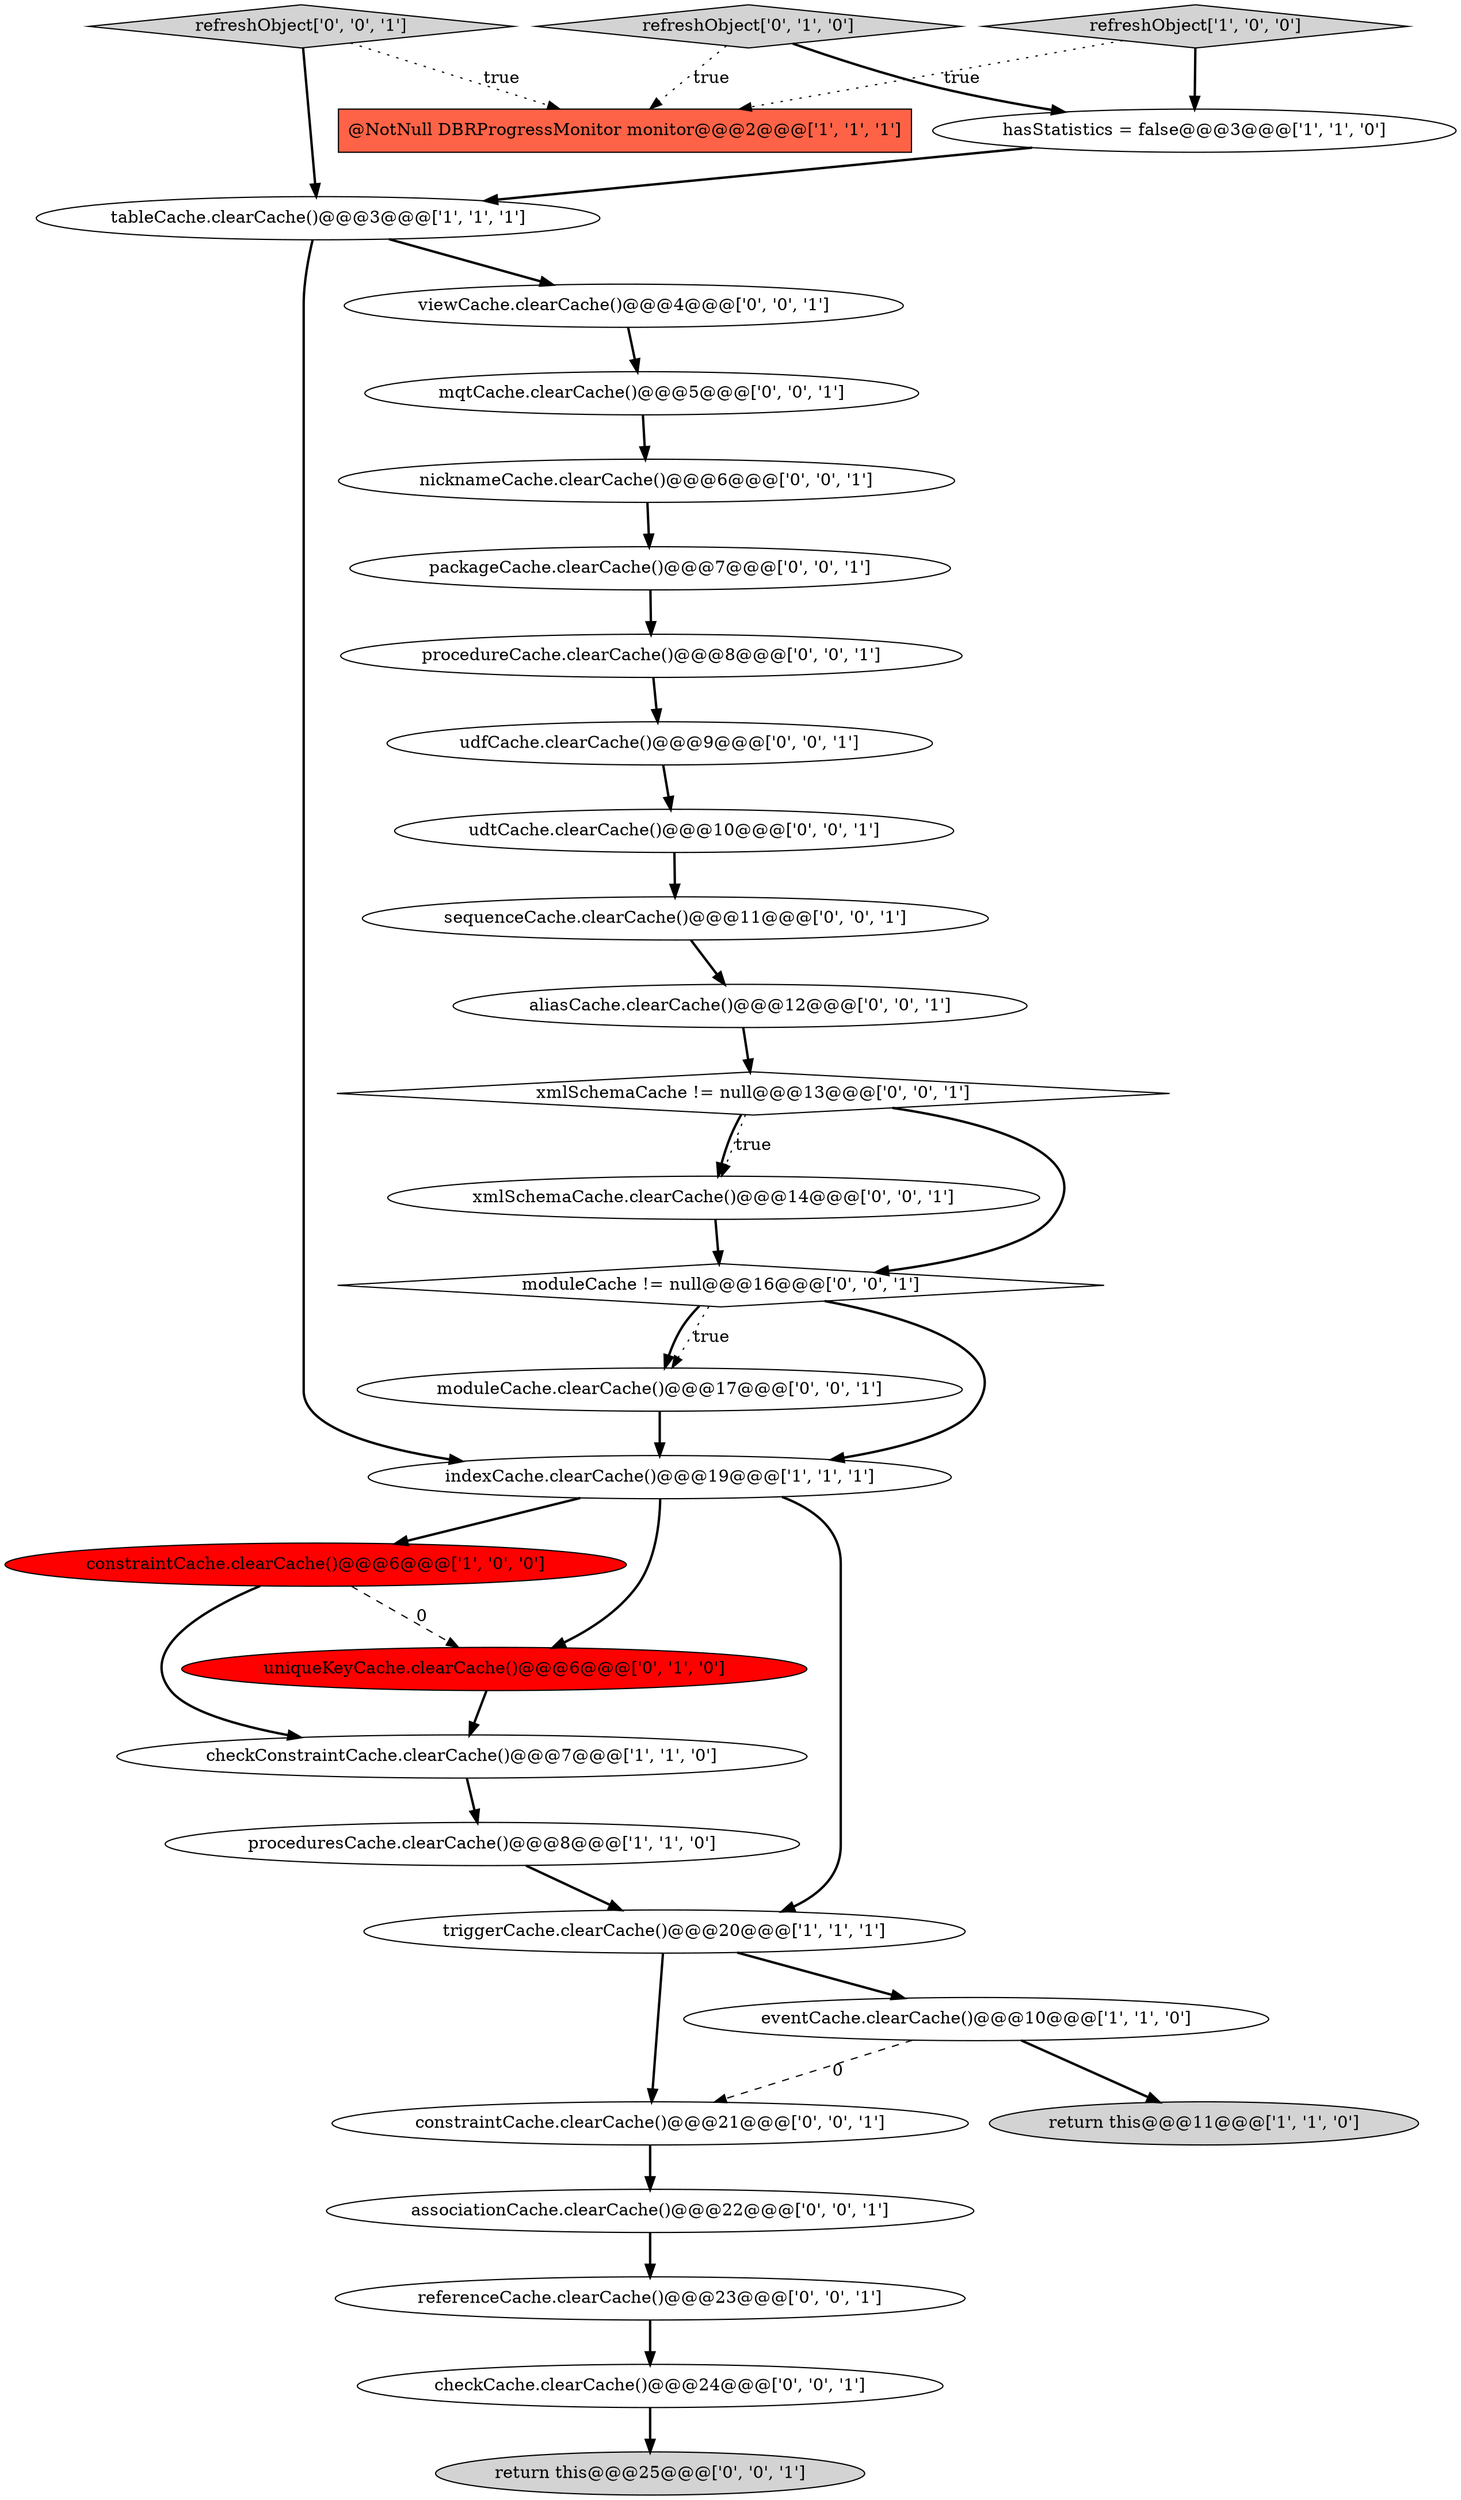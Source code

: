 digraph {
6 [style = filled, label = "proceduresCache.clearCache()@@@8@@@['1', '1', '0']", fillcolor = white, shape = ellipse image = "AAA0AAABBB1BBB"];
10 [style = filled, label = "checkConstraintCache.clearCache()@@@7@@@['1', '1', '0']", fillcolor = white, shape = ellipse image = "AAA0AAABBB1BBB"];
12 [style = filled, label = "uniqueKeyCache.clearCache()@@@6@@@['0', '1', '0']", fillcolor = red, shape = ellipse image = "AAA1AAABBB2BBB"];
18 [style = filled, label = "constraintCache.clearCache()@@@21@@@['0', '0', '1']", fillcolor = white, shape = ellipse image = "AAA0AAABBB3BBB"];
14 [style = filled, label = "associationCache.clearCache()@@@22@@@['0', '0', '1']", fillcolor = white, shape = ellipse image = "AAA0AAABBB3BBB"];
1 [style = filled, label = "tableCache.clearCache()@@@3@@@['1', '1', '1']", fillcolor = white, shape = ellipse image = "AAA0AAABBB1BBB"];
15 [style = filled, label = "aliasCache.clearCache()@@@12@@@['0', '0', '1']", fillcolor = white, shape = ellipse image = "AAA0AAABBB3BBB"];
29 [style = filled, label = "xmlSchemaCache.clearCache()@@@14@@@['0', '0', '1']", fillcolor = white, shape = ellipse image = "AAA0AAABBB3BBB"];
3 [style = filled, label = "indexCache.clearCache()@@@19@@@['1', '1', '1']", fillcolor = white, shape = ellipse image = "AAA0AAABBB1BBB"];
13 [style = filled, label = "xmlSchemaCache != null@@@13@@@['0', '0', '1']", fillcolor = white, shape = diamond image = "AAA0AAABBB3BBB"];
2 [style = filled, label = "eventCache.clearCache()@@@10@@@['1', '1', '0']", fillcolor = white, shape = ellipse image = "AAA0AAABBB1BBB"];
26 [style = filled, label = "udfCache.clearCache()@@@9@@@['0', '0', '1']", fillcolor = white, shape = ellipse image = "AAA0AAABBB3BBB"];
19 [style = filled, label = "moduleCache.clearCache()@@@17@@@['0', '0', '1']", fillcolor = white, shape = ellipse image = "AAA0AAABBB3BBB"];
7 [style = filled, label = "refreshObject['1', '0', '0']", fillcolor = lightgray, shape = diamond image = "AAA0AAABBB1BBB"];
9 [style = filled, label = "constraintCache.clearCache()@@@6@@@['1', '0', '0']", fillcolor = red, shape = ellipse image = "AAA1AAABBB1BBB"];
8 [style = filled, label = "return this@@@11@@@['1', '1', '0']", fillcolor = lightgray, shape = ellipse image = "AAA0AAABBB1BBB"];
25 [style = filled, label = "sequenceCache.clearCache()@@@11@@@['0', '0', '1']", fillcolor = white, shape = ellipse image = "AAA0AAABBB3BBB"];
24 [style = filled, label = "refreshObject['0', '0', '1']", fillcolor = lightgray, shape = diamond image = "AAA0AAABBB3BBB"];
20 [style = filled, label = "moduleCache != null@@@16@@@['0', '0', '1']", fillcolor = white, shape = diamond image = "AAA0AAABBB3BBB"];
0 [style = filled, label = "@NotNull DBRProgressMonitor monitor@@@2@@@['1', '1', '1']", fillcolor = tomato, shape = box image = "AAA0AAABBB1BBB"];
23 [style = filled, label = "udtCache.clearCache()@@@10@@@['0', '0', '1']", fillcolor = white, shape = ellipse image = "AAA0AAABBB3BBB"];
31 [style = filled, label = "return this@@@25@@@['0', '0', '1']", fillcolor = lightgray, shape = ellipse image = "AAA0AAABBB3BBB"];
16 [style = filled, label = "procedureCache.clearCache()@@@8@@@['0', '0', '1']", fillcolor = white, shape = ellipse image = "AAA0AAABBB3BBB"];
4 [style = filled, label = "triggerCache.clearCache()@@@20@@@['1', '1', '1']", fillcolor = white, shape = ellipse image = "AAA0AAABBB1BBB"];
17 [style = filled, label = "referenceCache.clearCache()@@@23@@@['0', '0', '1']", fillcolor = white, shape = ellipse image = "AAA0AAABBB3BBB"];
22 [style = filled, label = "packageCache.clearCache()@@@7@@@['0', '0', '1']", fillcolor = white, shape = ellipse image = "AAA0AAABBB3BBB"];
27 [style = filled, label = "viewCache.clearCache()@@@4@@@['0', '0', '1']", fillcolor = white, shape = ellipse image = "AAA0AAABBB3BBB"];
30 [style = filled, label = "mqtCache.clearCache()@@@5@@@['0', '0', '1']", fillcolor = white, shape = ellipse image = "AAA0AAABBB3BBB"];
11 [style = filled, label = "refreshObject['0', '1', '0']", fillcolor = lightgray, shape = diamond image = "AAA0AAABBB2BBB"];
28 [style = filled, label = "checkCache.clearCache()@@@24@@@['0', '0', '1']", fillcolor = white, shape = ellipse image = "AAA0AAABBB3BBB"];
5 [style = filled, label = "hasStatistics = false@@@3@@@['1', '1', '0']", fillcolor = white, shape = ellipse image = "AAA0AAABBB1BBB"];
21 [style = filled, label = "nicknameCache.clearCache()@@@6@@@['0', '0', '1']", fillcolor = white, shape = ellipse image = "AAA0AAABBB3BBB"];
23->25 [style = bold, label=""];
15->13 [style = bold, label=""];
22->16 [style = bold, label=""];
27->30 [style = bold, label=""];
28->31 [style = bold, label=""];
1->27 [style = bold, label=""];
1->3 [style = bold, label=""];
16->26 [style = bold, label=""];
14->17 [style = bold, label=""];
4->18 [style = bold, label=""];
20->3 [style = bold, label=""];
4->2 [style = bold, label=""];
9->10 [style = bold, label=""];
3->12 [style = bold, label=""];
7->0 [style = dotted, label="true"];
3->4 [style = bold, label=""];
10->6 [style = bold, label=""];
3->9 [style = bold, label=""];
5->1 [style = bold, label=""];
6->4 [style = bold, label=""];
11->5 [style = bold, label=""];
7->5 [style = bold, label=""];
12->10 [style = bold, label=""];
30->21 [style = bold, label=""];
13->29 [style = bold, label=""];
29->20 [style = bold, label=""];
17->28 [style = bold, label=""];
21->22 [style = bold, label=""];
13->29 [style = dotted, label="true"];
11->0 [style = dotted, label="true"];
26->23 [style = bold, label=""];
24->0 [style = dotted, label="true"];
2->18 [style = dashed, label="0"];
25->15 [style = bold, label=""];
20->19 [style = dotted, label="true"];
9->12 [style = dashed, label="0"];
24->1 [style = bold, label=""];
20->19 [style = bold, label=""];
19->3 [style = bold, label=""];
18->14 [style = bold, label=""];
2->8 [style = bold, label=""];
13->20 [style = bold, label=""];
}
